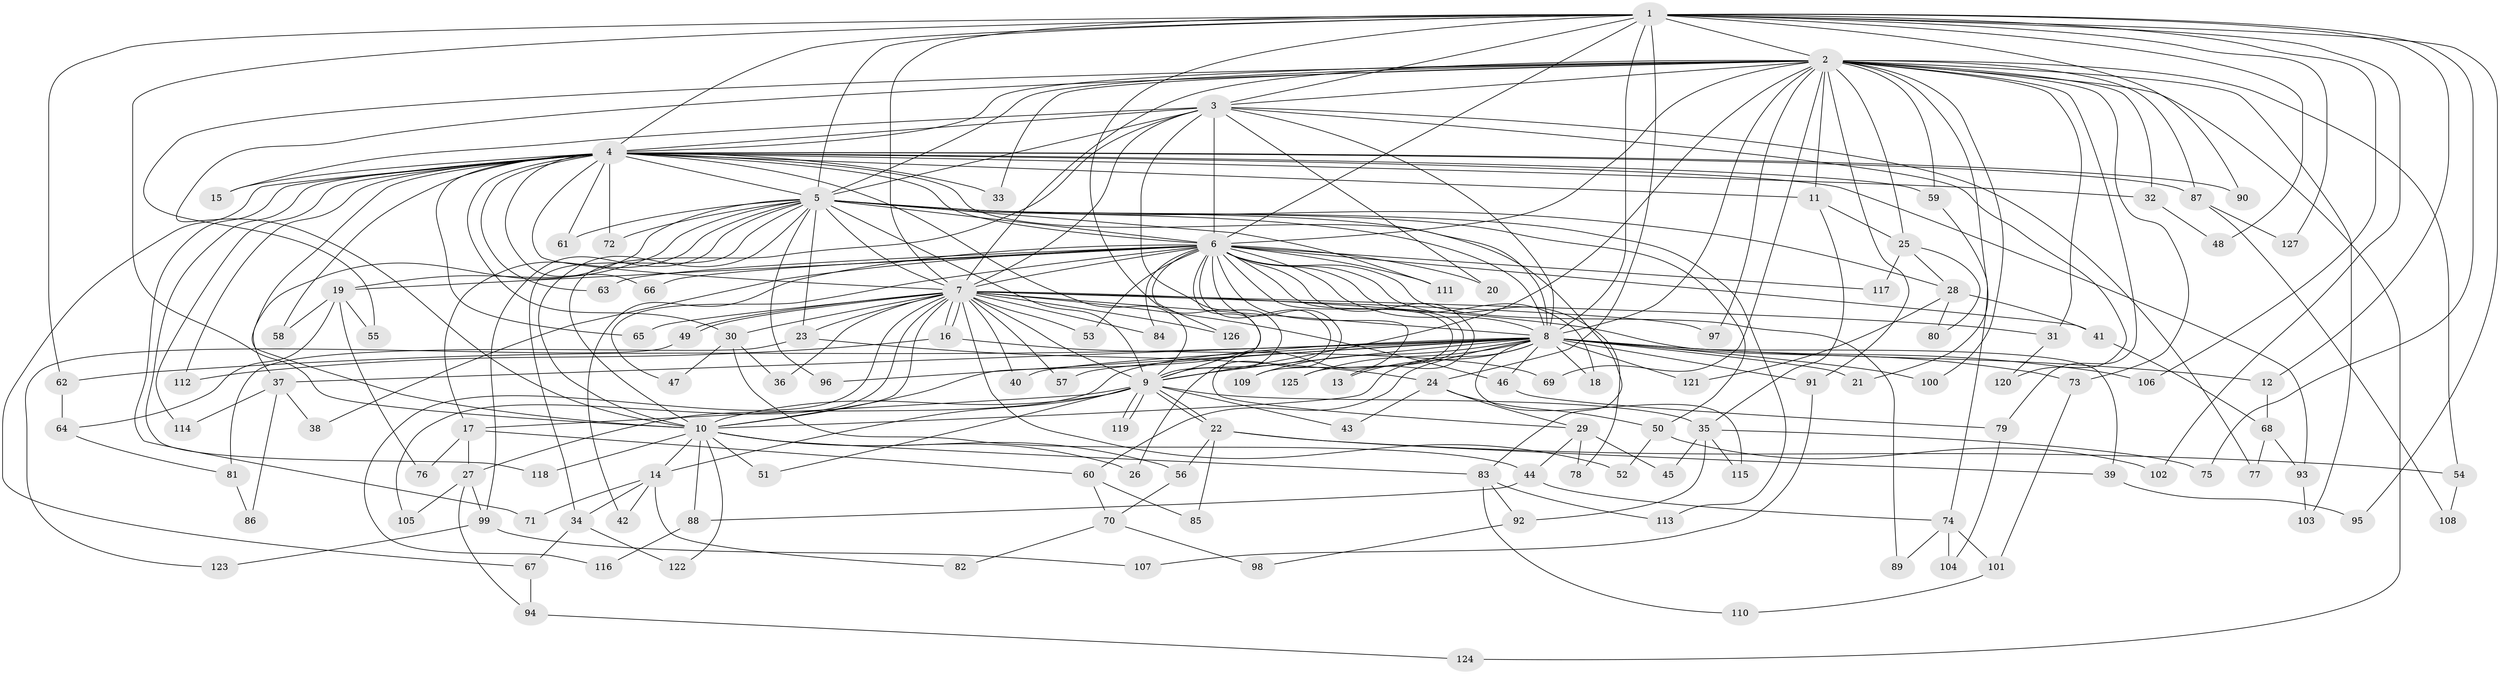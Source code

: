// coarse degree distribution, {17: 0.010416666666666666, 24: 0.03125, 28: 0.010416666666666666, 26: 0.010416666666666666, 25: 0.010416666666666666, 22: 0.010416666666666666, 4: 0.13541666666666666, 2: 0.4895833333333333, 5: 0.07291666666666667, 6: 0.041666666666666664, 7: 0.010416666666666666, 3: 0.15625, 1: 0.010416666666666666}
// Generated by graph-tools (version 1.1) at 2025/23/03/03/25 07:23:43]
// undirected, 127 vertices, 279 edges
graph export_dot {
graph [start="1"]
  node [color=gray90,style=filled];
  1;
  2;
  3;
  4;
  5;
  6;
  7;
  8;
  9;
  10;
  11;
  12;
  13;
  14;
  15;
  16;
  17;
  18;
  19;
  20;
  21;
  22;
  23;
  24;
  25;
  26;
  27;
  28;
  29;
  30;
  31;
  32;
  33;
  34;
  35;
  36;
  37;
  38;
  39;
  40;
  41;
  42;
  43;
  44;
  45;
  46;
  47;
  48;
  49;
  50;
  51;
  52;
  53;
  54;
  55;
  56;
  57;
  58;
  59;
  60;
  61;
  62;
  63;
  64;
  65;
  66;
  67;
  68;
  69;
  70;
  71;
  72;
  73;
  74;
  75;
  76;
  77;
  78;
  79;
  80;
  81;
  82;
  83;
  84;
  85;
  86;
  87;
  88;
  89;
  90;
  91;
  92;
  93;
  94;
  95;
  96;
  97;
  98;
  99;
  100;
  101;
  102;
  103;
  104;
  105;
  106;
  107;
  108;
  109;
  110;
  111;
  112;
  113;
  114;
  115;
  116;
  117;
  118;
  119;
  120;
  121;
  122;
  123;
  124;
  125;
  126;
  127;
  1 -- 2;
  1 -- 3;
  1 -- 4;
  1 -- 5;
  1 -- 6;
  1 -- 7;
  1 -- 8;
  1 -- 9;
  1 -- 10;
  1 -- 12;
  1 -- 24;
  1 -- 48;
  1 -- 62;
  1 -- 75;
  1 -- 90;
  1 -- 95;
  1 -- 102;
  1 -- 106;
  1 -- 127;
  2 -- 3;
  2 -- 4;
  2 -- 5;
  2 -- 6;
  2 -- 7;
  2 -- 8;
  2 -- 9;
  2 -- 10;
  2 -- 11;
  2 -- 21;
  2 -- 25;
  2 -- 31;
  2 -- 32;
  2 -- 33;
  2 -- 54;
  2 -- 55;
  2 -- 59;
  2 -- 69;
  2 -- 73;
  2 -- 79;
  2 -- 87;
  2 -- 91;
  2 -- 97;
  2 -- 100;
  2 -- 103;
  2 -- 124;
  3 -- 4;
  3 -- 5;
  3 -- 6;
  3 -- 7;
  3 -- 8;
  3 -- 9;
  3 -- 10;
  3 -- 15;
  3 -- 20;
  3 -- 77;
  3 -- 120;
  4 -- 5;
  4 -- 6;
  4 -- 7;
  4 -- 8;
  4 -- 9;
  4 -- 10;
  4 -- 11;
  4 -- 15;
  4 -- 30;
  4 -- 32;
  4 -- 33;
  4 -- 58;
  4 -- 59;
  4 -- 61;
  4 -- 63;
  4 -- 65;
  4 -- 66;
  4 -- 67;
  4 -- 71;
  4 -- 72;
  4 -- 87;
  4 -- 90;
  4 -- 93;
  4 -- 112;
  4 -- 114;
  4 -- 118;
  5 -- 6;
  5 -- 7;
  5 -- 8;
  5 -- 9;
  5 -- 10;
  5 -- 17;
  5 -- 19;
  5 -- 23;
  5 -- 28;
  5 -- 34;
  5 -- 37;
  5 -- 50;
  5 -- 61;
  5 -- 72;
  5 -- 83;
  5 -- 96;
  5 -- 99;
  5 -- 111;
  5 -- 113;
  6 -- 7;
  6 -- 8;
  6 -- 9;
  6 -- 10;
  6 -- 13;
  6 -- 18;
  6 -- 19;
  6 -- 20;
  6 -- 26;
  6 -- 29;
  6 -- 38;
  6 -- 41;
  6 -- 42;
  6 -- 47;
  6 -- 53;
  6 -- 63;
  6 -- 66;
  6 -- 78;
  6 -- 84;
  6 -- 89;
  6 -- 109;
  6 -- 111;
  6 -- 117;
  6 -- 125;
  6 -- 126;
  7 -- 8;
  7 -- 9;
  7 -- 10;
  7 -- 16;
  7 -- 16;
  7 -- 23;
  7 -- 30;
  7 -- 31;
  7 -- 36;
  7 -- 39;
  7 -- 40;
  7 -- 46;
  7 -- 49;
  7 -- 49;
  7 -- 52;
  7 -- 53;
  7 -- 57;
  7 -- 65;
  7 -- 84;
  7 -- 97;
  7 -- 105;
  7 -- 116;
  7 -- 126;
  8 -- 9;
  8 -- 10;
  8 -- 12;
  8 -- 13;
  8 -- 18;
  8 -- 21;
  8 -- 27;
  8 -- 37;
  8 -- 40;
  8 -- 46;
  8 -- 57;
  8 -- 60;
  8 -- 62;
  8 -- 73;
  8 -- 91;
  8 -- 96;
  8 -- 100;
  8 -- 106;
  8 -- 109;
  8 -- 115;
  8 -- 121;
  8 -- 125;
  9 -- 10;
  9 -- 14;
  9 -- 17;
  9 -- 22;
  9 -- 22;
  9 -- 35;
  9 -- 43;
  9 -- 51;
  9 -- 119;
  9 -- 119;
  10 -- 14;
  10 -- 26;
  10 -- 51;
  10 -- 56;
  10 -- 83;
  10 -- 88;
  10 -- 118;
  10 -- 122;
  11 -- 25;
  11 -- 35;
  12 -- 68;
  14 -- 34;
  14 -- 42;
  14 -- 71;
  14 -- 82;
  16 -- 69;
  16 -- 112;
  17 -- 27;
  17 -- 60;
  17 -- 76;
  19 -- 55;
  19 -- 58;
  19 -- 64;
  19 -- 76;
  22 -- 39;
  22 -- 54;
  22 -- 56;
  22 -- 85;
  23 -- 24;
  23 -- 81;
  24 -- 29;
  24 -- 43;
  24 -- 50;
  25 -- 28;
  25 -- 80;
  25 -- 117;
  27 -- 94;
  27 -- 99;
  27 -- 105;
  28 -- 41;
  28 -- 80;
  28 -- 121;
  29 -- 44;
  29 -- 45;
  29 -- 78;
  30 -- 36;
  30 -- 44;
  30 -- 47;
  31 -- 120;
  32 -- 48;
  34 -- 67;
  34 -- 122;
  35 -- 45;
  35 -- 75;
  35 -- 92;
  35 -- 115;
  37 -- 38;
  37 -- 86;
  37 -- 114;
  39 -- 95;
  41 -- 68;
  44 -- 74;
  44 -- 88;
  46 -- 79;
  49 -- 123;
  50 -- 52;
  50 -- 102;
  54 -- 108;
  56 -- 70;
  59 -- 74;
  60 -- 70;
  60 -- 85;
  62 -- 64;
  64 -- 81;
  67 -- 94;
  68 -- 77;
  68 -- 93;
  70 -- 82;
  70 -- 98;
  73 -- 101;
  74 -- 89;
  74 -- 101;
  74 -- 104;
  79 -- 104;
  81 -- 86;
  83 -- 92;
  83 -- 110;
  83 -- 113;
  87 -- 108;
  87 -- 127;
  88 -- 116;
  91 -- 107;
  92 -- 98;
  93 -- 103;
  94 -- 124;
  99 -- 107;
  99 -- 123;
  101 -- 110;
}
